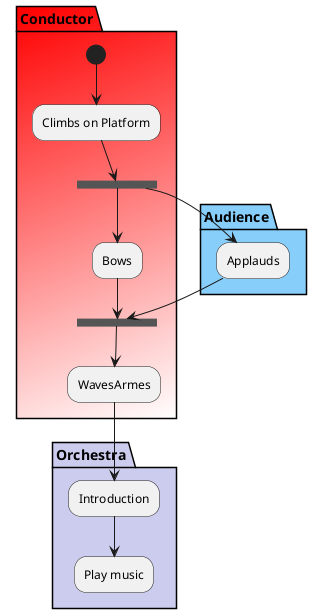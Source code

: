 {
  "sha1": "ldl805v1k55ngt3rq8886w28iz6i93v",
  "insertion": {
    "when": "2024-06-03T18:59:34.008Z",
    "user": "plantuml@gmail.com"
  }
}
@startuml
partition Conductor #red/white {
'partition Conductor #red {
  (*) --> "Climbs on Platform"
  --> === S1 ===
  --> Bows
}

partition Audience #LightSkyBlue {
  === S1 === --> Applauds
}

partition Conductor {
  Bows --> === S2 ===
  --> WavesArmes
  Applauds --> === S2 ===
}

partition Orchestra #CCCCEE {
  WavesArmes --> Introduction
  --> "Play music"
}
@enduml

